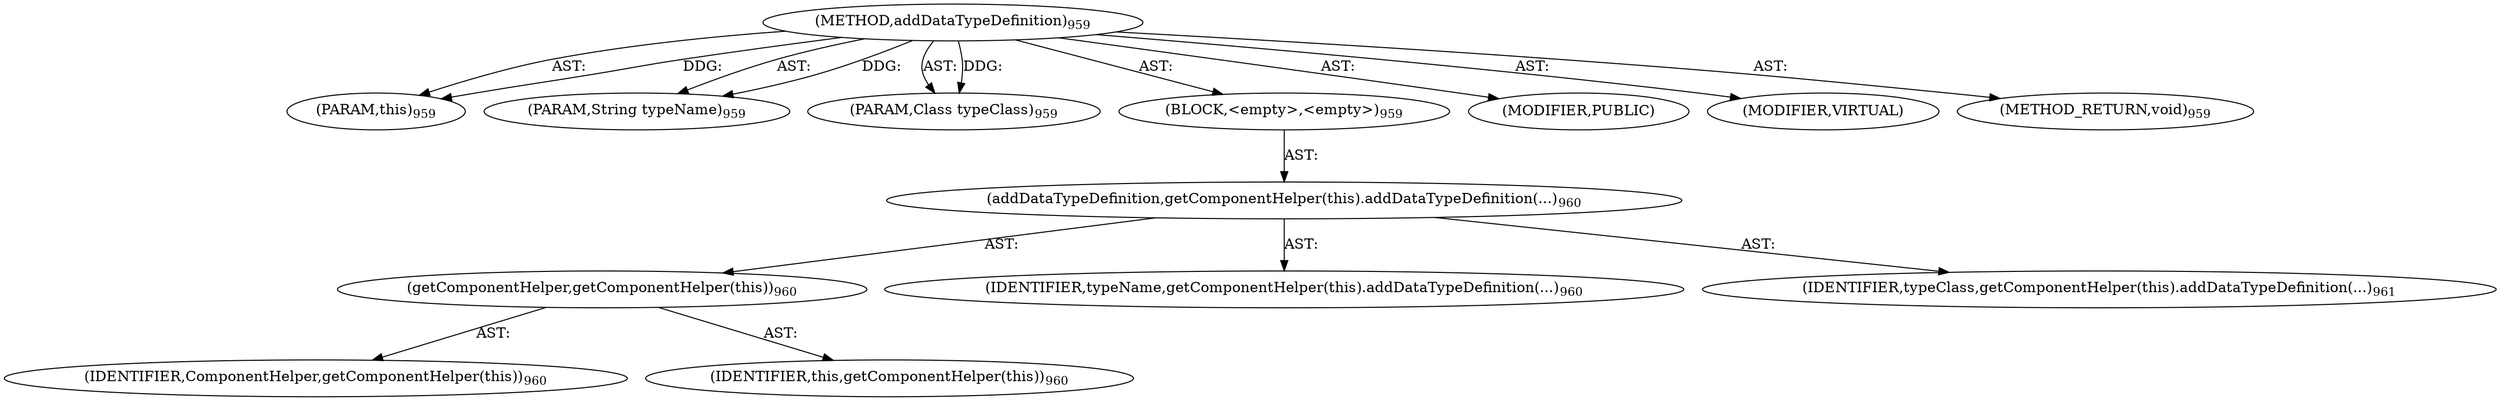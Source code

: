 digraph "addDataTypeDefinition" {  
"111669149747" [label = <(METHOD,addDataTypeDefinition)<SUB>959</SUB>> ]
"115964117031" [label = <(PARAM,this)<SUB>959</SUB>> ]
"115964117113" [label = <(PARAM,String typeName)<SUB>959</SUB>> ]
"115964117114" [label = <(PARAM,Class typeClass)<SUB>959</SUB>> ]
"25769803853" [label = <(BLOCK,&lt;empty&gt;,&lt;empty&gt;)<SUB>959</SUB>> ]
"30064771363" [label = <(addDataTypeDefinition,getComponentHelper(this).addDataTypeDefinition(...)<SUB>960</SUB>> ]
"30064771364" [label = <(getComponentHelper,getComponentHelper(this))<SUB>960</SUB>> ]
"68719477061" [label = <(IDENTIFIER,ComponentHelper,getComponentHelper(this))<SUB>960</SUB>> ]
"68719476791" [label = <(IDENTIFIER,this,getComponentHelper(this))<SUB>960</SUB>> ]
"68719477062" [label = <(IDENTIFIER,typeName,getComponentHelper(this).addDataTypeDefinition(...)<SUB>960</SUB>> ]
"68719477063" [label = <(IDENTIFIER,typeClass,getComponentHelper(this).addDataTypeDefinition(...)<SUB>961</SUB>> ]
"133143986325" [label = <(MODIFIER,PUBLIC)> ]
"133143986326" [label = <(MODIFIER,VIRTUAL)> ]
"128849018931" [label = <(METHOD_RETURN,void)<SUB>959</SUB>> ]
  "111669149747" -> "115964117031"  [ label = "AST: "] 
  "111669149747" -> "115964117113"  [ label = "AST: "] 
  "111669149747" -> "115964117114"  [ label = "AST: "] 
  "111669149747" -> "25769803853"  [ label = "AST: "] 
  "111669149747" -> "133143986325"  [ label = "AST: "] 
  "111669149747" -> "133143986326"  [ label = "AST: "] 
  "111669149747" -> "128849018931"  [ label = "AST: "] 
  "25769803853" -> "30064771363"  [ label = "AST: "] 
  "30064771363" -> "30064771364"  [ label = "AST: "] 
  "30064771363" -> "68719477062"  [ label = "AST: "] 
  "30064771363" -> "68719477063"  [ label = "AST: "] 
  "30064771364" -> "68719477061"  [ label = "AST: "] 
  "30064771364" -> "68719476791"  [ label = "AST: "] 
  "111669149747" -> "115964117031"  [ label = "DDG: "] 
  "111669149747" -> "115964117113"  [ label = "DDG: "] 
  "111669149747" -> "115964117114"  [ label = "DDG: "] 
}

